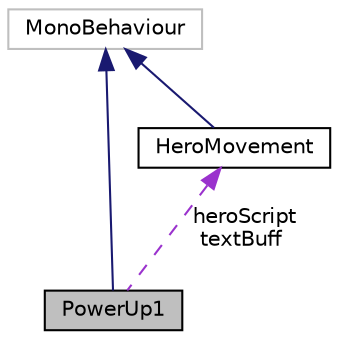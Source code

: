 digraph "PowerUp1"
{
  edge [fontname="Helvetica",fontsize="10",labelfontname="Helvetica",labelfontsize="10"];
  node [fontname="Helvetica",fontsize="10",shape=record];
  Node1 [label="PowerUp1",height=0.2,width=0.4,color="black", fillcolor="grey75", style="filled" fontcolor="black"];
  Node2 -> Node1 [dir="back",color="midnightblue",fontsize="10",style="solid",fontname="Helvetica"];
  Node2 [label="MonoBehaviour",height=0.2,width=0.4,color="grey75", fillcolor="white", style="filled"];
  Node3 -> Node1 [dir="back",color="darkorchid3",fontsize="10",style="dashed",label=" heroScript\ntextBuff" ,fontname="Helvetica"];
  Node3 [label="HeroMovement",height=0.2,width=0.4,color="black", fillcolor="white", style="filled",URL="$class_hero_movement.html"];
  Node2 -> Node3 [dir="back",color="midnightblue",fontsize="10",style="solid",fontname="Helvetica"];
}
